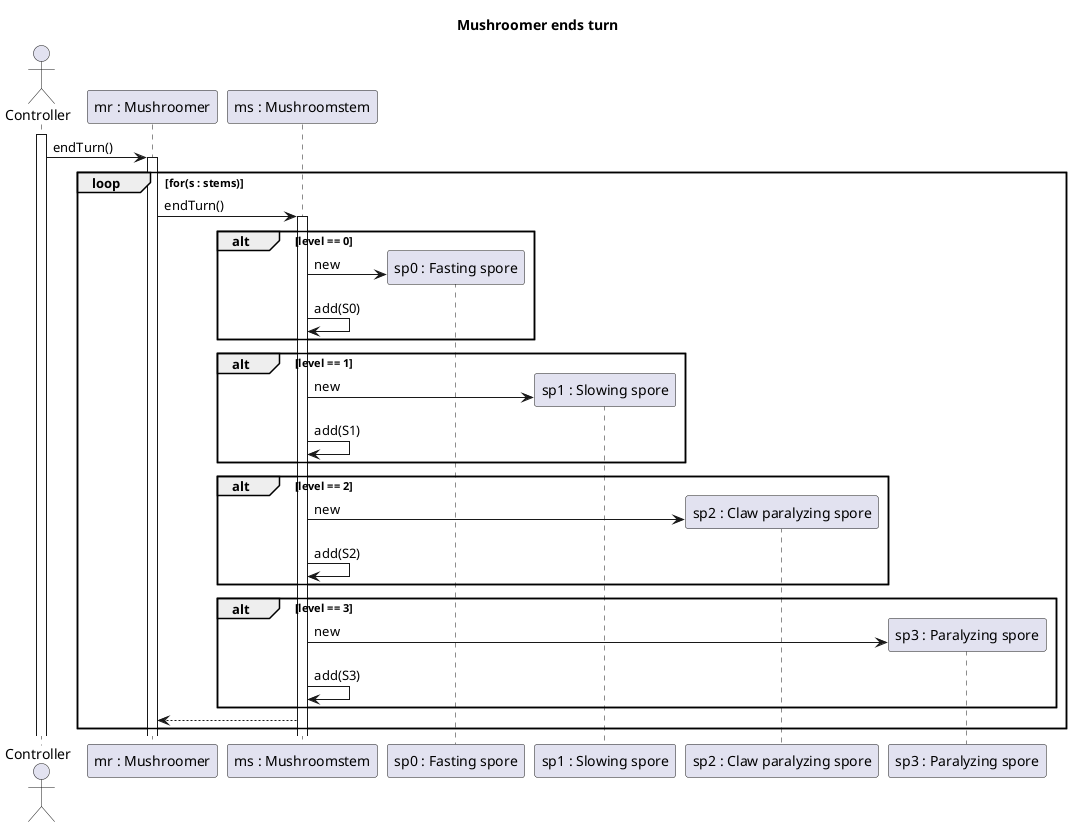 @startuml Mushroomer ends turn

title Mushroomer ends turn

actor Controller
participant "mr : Mushroomer" as MR
participant "ms : Mushroomstem" as MS
participant "sp0 : Fasting spore" as S0
participant "sp1 : Slowing spore" as S1
participant "sp2 : Claw paralyzing spore" as S2
participant "sp3 : Paralyzing spore" as S3

activate Controller
Controller -> MR : endTurn()
activate MR

loop for(s : stems)
    MR -> MS : endTurn()
    activate MS

    alt level == 0
    MS -> S0 **: new
    MS -> MS : add(S0)
    end

    alt level == 1
    MS -> S1 **: new
    MS -> MS : add(S1)
    end

    alt level == 2
    MS -> S2 **: new
    MS -> MS : add(S2)
    end

    alt level == 3
    MS -> S3 **: new
    MS -> MS : add(S3)
    end

    MR <-- MS
end

@enduml